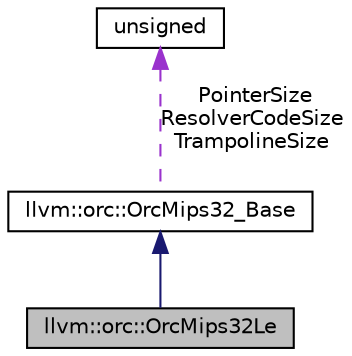digraph "llvm::orc::OrcMips32Le"
{
 // LATEX_PDF_SIZE
  bgcolor="transparent";
  edge [fontname="Helvetica",fontsize="10",labelfontname="Helvetica",labelfontsize="10"];
  node [fontname="Helvetica",fontsize="10",shape="box"];
  Node1 [label="llvm::orc::OrcMips32Le",height=0.2,width=0.4,color="black", fillcolor="grey75", style="filled", fontcolor="black",tooltip=" "];
  Node2 -> Node1 [dir="back",color="midnightblue",fontsize="10",style="solid",fontname="Helvetica"];
  Node2 [label="llvm::orc::OrcMips32_Base",height=0.2,width=0.4,color="black",URL="$classllvm_1_1orc_1_1OrcMips32__Base.html",tooltip=" "];
  Node3 -> Node2 [dir="back",color="darkorchid3",fontsize="10",style="dashed",label=" PointerSize\nResolverCodeSize\nTrampolineSize" ,fontname="Helvetica"];
  Node3 [label="unsigned",height=0.2,width=0.4,color="black",URL="$classunsigned.html",tooltip=" "];
}
